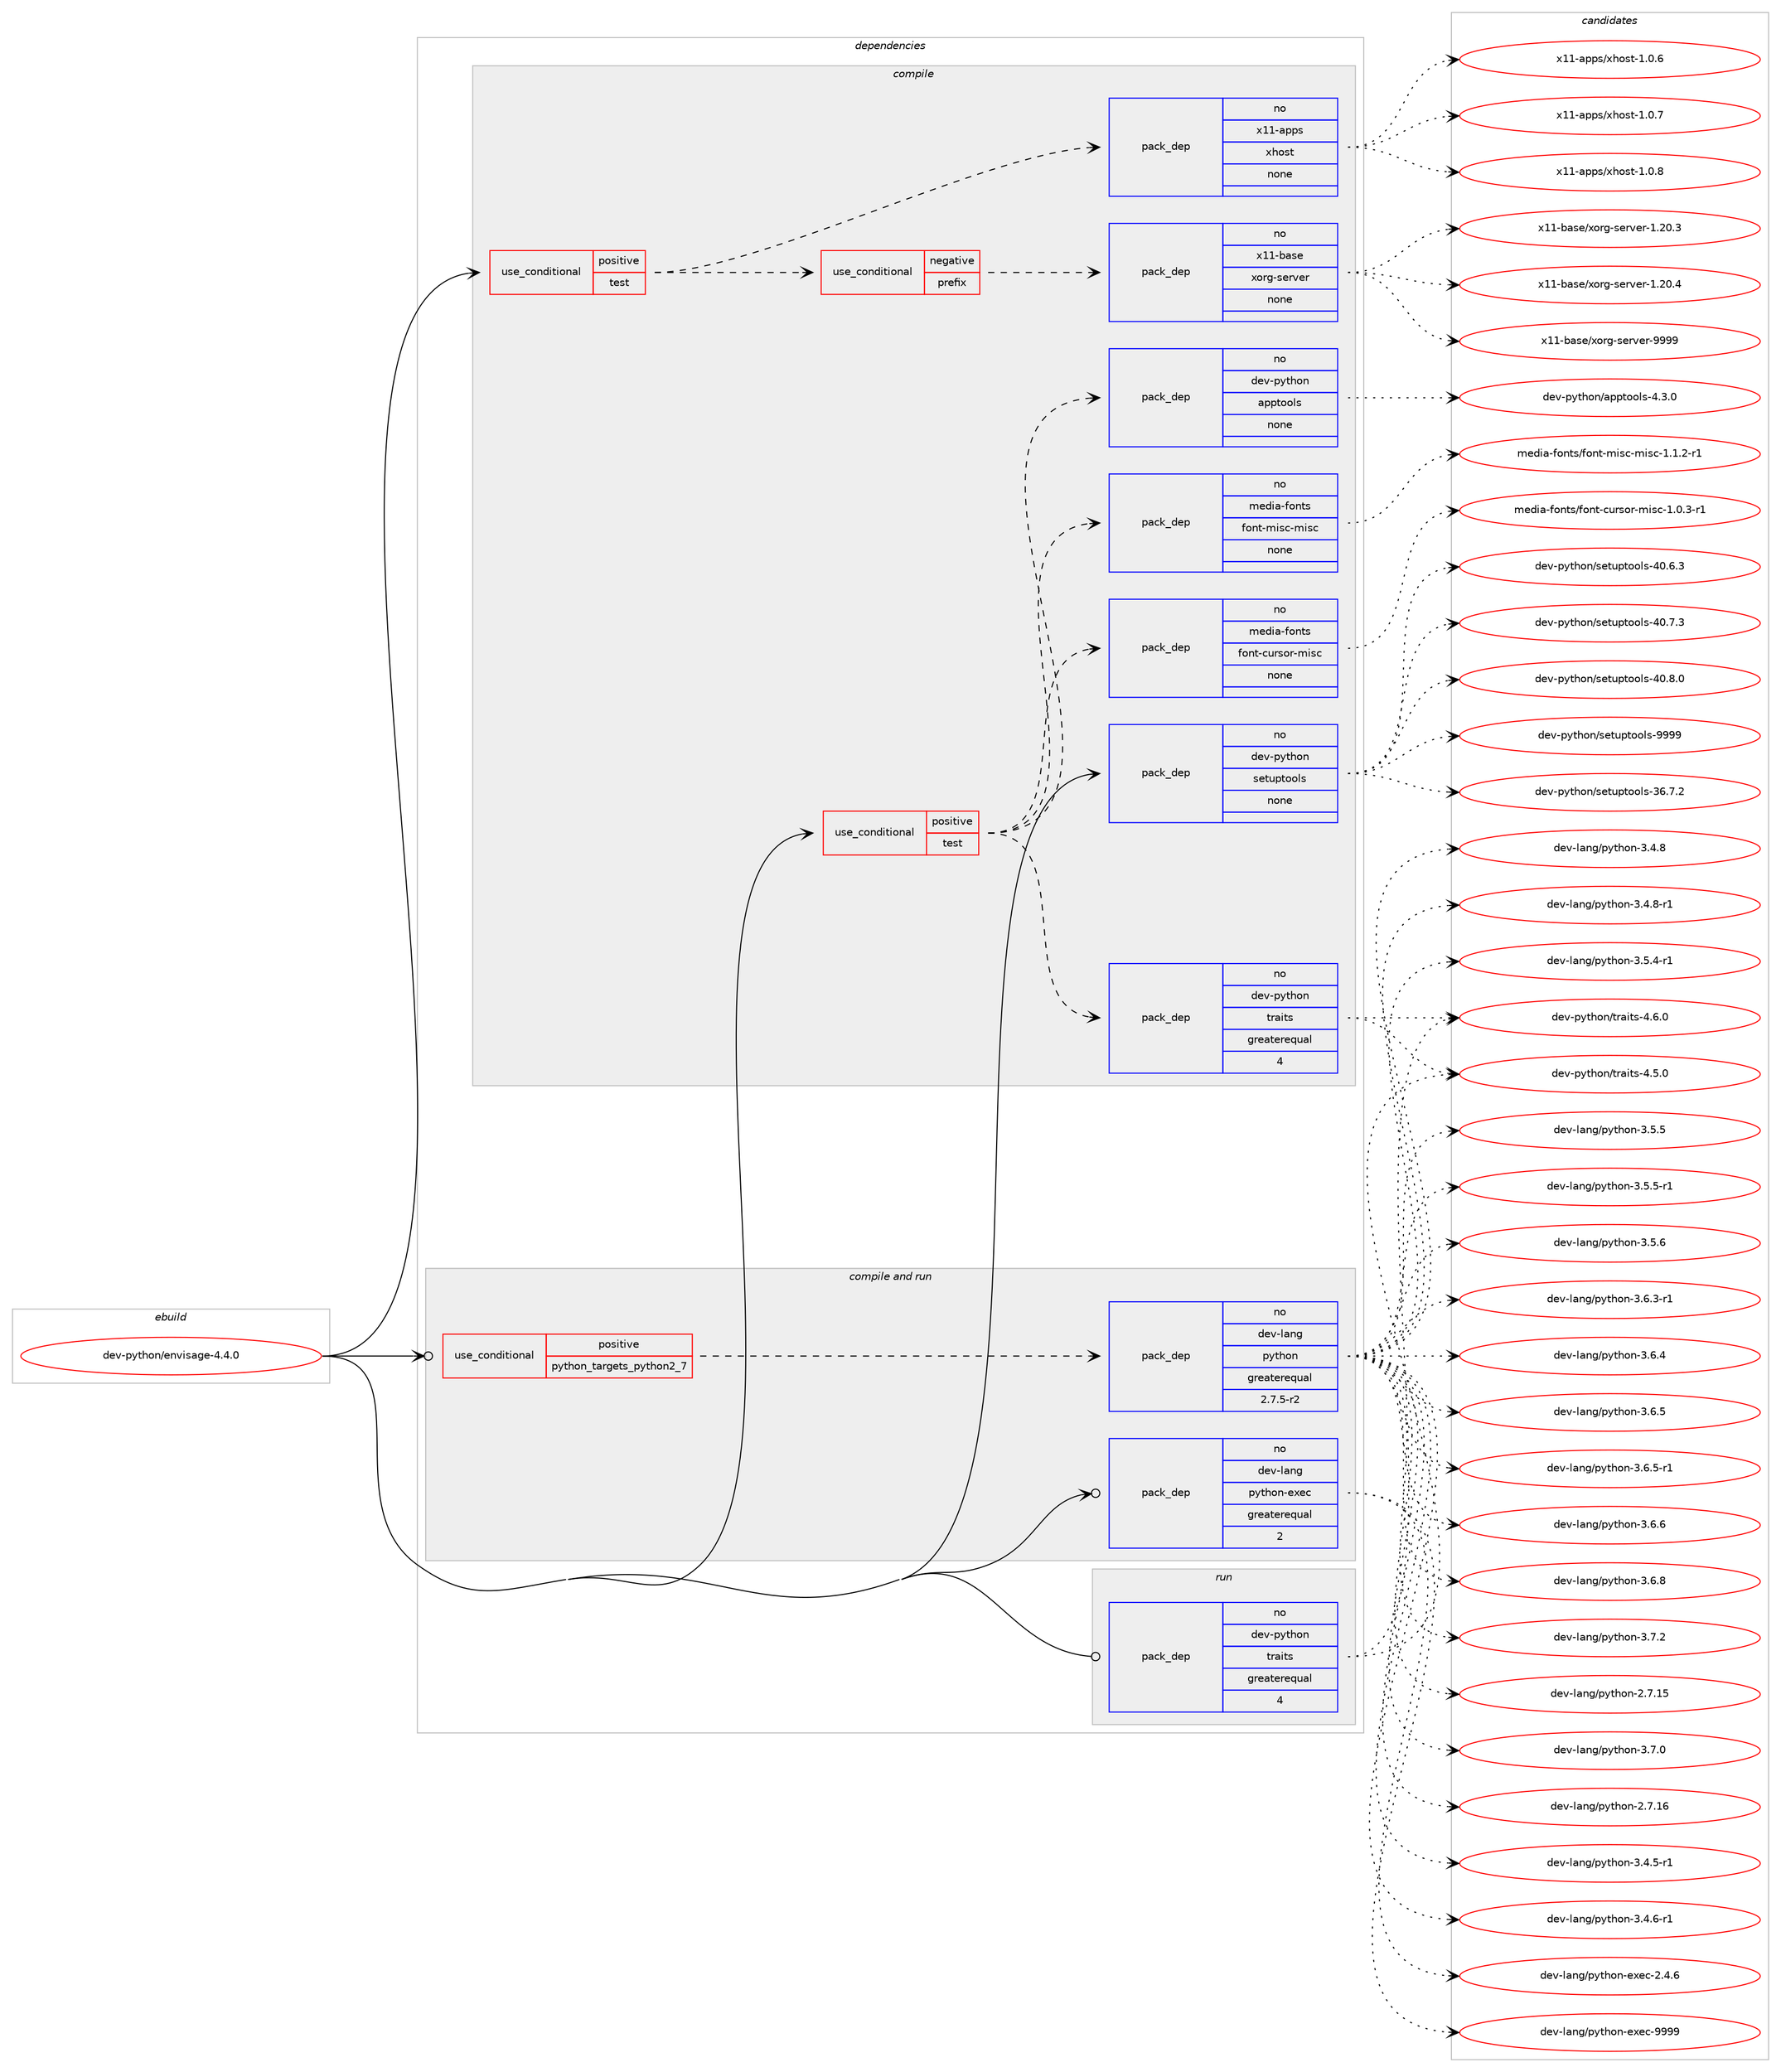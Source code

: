 digraph prolog {

# *************
# Graph options
# *************

newrank=true;
concentrate=true;
compound=true;
graph [rankdir=LR,fontname=Helvetica,fontsize=10,ranksep=1.5];#, ranksep=2.5, nodesep=0.2];
edge  [arrowhead=vee];
node  [fontname=Helvetica,fontsize=10];

# **********
# The ebuild
# **********

subgraph cluster_leftcol {
color=gray;
rank=same;
label=<<i>ebuild</i>>;
id [label="dev-python/envisage-4.4.0", color=red, width=4, href="../dev-python/envisage-4.4.0.svg"];
}

# ****************
# The dependencies
# ****************

subgraph cluster_midcol {
color=gray;
label=<<i>dependencies</i>>;
subgraph cluster_compile {
fillcolor="#eeeeee";
style=filled;
label=<<i>compile</i>>;
subgraph cond373917 {
dependency1408003 [label=<<TABLE BORDER="0" CELLBORDER="1" CELLSPACING="0" CELLPADDING="4"><TR><TD ROWSPAN="3" CELLPADDING="10">use_conditional</TD></TR><TR><TD>positive</TD></TR><TR><TD>test</TD></TR></TABLE>>, shape=none, color=red];
subgraph cond373918 {
dependency1408004 [label=<<TABLE BORDER="0" CELLBORDER="1" CELLSPACING="0" CELLPADDING="4"><TR><TD ROWSPAN="3" CELLPADDING="10">use_conditional</TD></TR><TR><TD>negative</TD></TR><TR><TD>prefix</TD></TR></TABLE>>, shape=none, color=red];
subgraph pack1010828 {
dependency1408005 [label=<<TABLE BORDER="0" CELLBORDER="1" CELLSPACING="0" CELLPADDING="4" WIDTH="220"><TR><TD ROWSPAN="6" CELLPADDING="30">pack_dep</TD></TR><TR><TD WIDTH="110">no</TD></TR><TR><TD>x11-base</TD></TR><TR><TD>xorg-server</TD></TR><TR><TD>none</TD></TR><TR><TD></TD></TR></TABLE>>, shape=none, color=blue];
}
dependency1408004:e -> dependency1408005:w [weight=20,style="dashed",arrowhead="vee"];
}
dependency1408003:e -> dependency1408004:w [weight=20,style="dashed",arrowhead="vee"];
subgraph pack1010829 {
dependency1408006 [label=<<TABLE BORDER="0" CELLBORDER="1" CELLSPACING="0" CELLPADDING="4" WIDTH="220"><TR><TD ROWSPAN="6" CELLPADDING="30">pack_dep</TD></TR><TR><TD WIDTH="110">no</TD></TR><TR><TD>x11-apps</TD></TR><TR><TD>xhost</TD></TR><TR><TD>none</TD></TR><TR><TD></TD></TR></TABLE>>, shape=none, color=blue];
}
dependency1408003:e -> dependency1408006:w [weight=20,style="dashed",arrowhead="vee"];
}
id:e -> dependency1408003:w [weight=20,style="solid",arrowhead="vee"];
subgraph cond373919 {
dependency1408007 [label=<<TABLE BORDER="0" CELLBORDER="1" CELLSPACING="0" CELLPADDING="4"><TR><TD ROWSPAN="3" CELLPADDING="10">use_conditional</TD></TR><TR><TD>positive</TD></TR><TR><TD>test</TD></TR></TABLE>>, shape=none, color=red];
subgraph pack1010830 {
dependency1408008 [label=<<TABLE BORDER="0" CELLBORDER="1" CELLSPACING="0" CELLPADDING="4" WIDTH="220"><TR><TD ROWSPAN="6" CELLPADDING="30">pack_dep</TD></TR><TR><TD WIDTH="110">no</TD></TR><TR><TD>dev-python</TD></TR><TR><TD>traits</TD></TR><TR><TD>greaterequal</TD></TR><TR><TD>4</TD></TR></TABLE>>, shape=none, color=blue];
}
dependency1408007:e -> dependency1408008:w [weight=20,style="dashed",arrowhead="vee"];
subgraph pack1010831 {
dependency1408009 [label=<<TABLE BORDER="0" CELLBORDER="1" CELLSPACING="0" CELLPADDING="4" WIDTH="220"><TR><TD ROWSPAN="6" CELLPADDING="30">pack_dep</TD></TR><TR><TD WIDTH="110">no</TD></TR><TR><TD>dev-python</TD></TR><TR><TD>apptools</TD></TR><TR><TD>none</TD></TR><TR><TD></TD></TR></TABLE>>, shape=none, color=blue];
}
dependency1408007:e -> dependency1408009:w [weight=20,style="dashed",arrowhead="vee"];
subgraph pack1010832 {
dependency1408010 [label=<<TABLE BORDER="0" CELLBORDER="1" CELLSPACING="0" CELLPADDING="4" WIDTH="220"><TR><TD ROWSPAN="6" CELLPADDING="30">pack_dep</TD></TR><TR><TD WIDTH="110">no</TD></TR><TR><TD>media-fonts</TD></TR><TR><TD>font-cursor-misc</TD></TR><TR><TD>none</TD></TR><TR><TD></TD></TR></TABLE>>, shape=none, color=blue];
}
dependency1408007:e -> dependency1408010:w [weight=20,style="dashed",arrowhead="vee"];
subgraph pack1010833 {
dependency1408011 [label=<<TABLE BORDER="0" CELLBORDER="1" CELLSPACING="0" CELLPADDING="4" WIDTH="220"><TR><TD ROWSPAN="6" CELLPADDING="30">pack_dep</TD></TR><TR><TD WIDTH="110">no</TD></TR><TR><TD>media-fonts</TD></TR><TR><TD>font-misc-misc</TD></TR><TR><TD>none</TD></TR><TR><TD></TD></TR></TABLE>>, shape=none, color=blue];
}
dependency1408007:e -> dependency1408011:w [weight=20,style="dashed",arrowhead="vee"];
}
id:e -> dependency1408007:w [weight=20,style="solid",arrowhead="vee"];
subgraph pack1010834 {
dependency1408012 [label=<<TABLE BORDER="0" CELLBORDER="1" CELLSPACING="0" CELLPADDING="4" WIDTH="220"><TR><TD ROWSPAN="6" CELLPADDING="30">pack_dep</TD></TR><TR><TD WIDTH="110">no</TD></TR><TR><TD>dev-python</TD></TR><TR><TD>setuptools</TD></TR><TR><TD>none</TD></TR><TR><TD></TD></TR></TABLE>>, shape=none, color=blue];
}
id:e -> dependency1408012:w [weight=20,style="solid",arrowhead="vee"];
}
subgraph cluster_compileandrun {
fillcolor="#eeeeee";
style=filled;
label=<<i>compile and run</i>>;
subgraph cond373920 {
dependency1408013 [label=<<TABLE BORDER="0" CELLBORDER="1" CELLSPACING="0" CELLPADDING="4"><TR><TD ROWSPAN="3" CELLPADDING="10">use_conditional</TD></TR><TR><TD>positive</TD></TR><TR><TD>python_targets_python2_7</TD></TR></TABLE>>, shape=none, color=red];
subgraph pack1010835 {
dependency1408014 [label=<<TABLE BORDER="0" CELLBORDER="1" CELLSPACING="0" CELLPADDING="4" WIDTH="220"><TR><TD ROWSPAN="6" CELLPADDING="30">pack_dep</TD></TR><TR><TD WIDTH="110">no</TD></TR><TR><TD>dev-lang</TD></TR><TR><TD>python</TD></TR><TR><TD>greaterequal</TD></TR><TR><TD>2.7.5-r2</TD></TR></TABLE>>, shape=none, color=blue];
}
dependency1408013:e -> dependency1408014:w [weight=20,style="dashed",arrowhead="vee"];
}
id:e -> dependency1408013:w [weight=20,style="solid",arrowhead="odotvee"];
subgraph pack1010836 {
dependency1408015 [label=<<TABLE BORDER="0" CELLBORDER="1" CELLSPACING="0" CELLPADDING="4" WIDTH="220"><TR><TD ROWSPAN="6" CELLPADDING="30">pack_dep</TD></TR><TR><TD WIDTH="110">no</TD></TR><TR><TD>dev-lang</TD></TR><TR><TD>python-exec</TD></TR><TR><TD>greaterequal</TD></TR><TR><TD>2</TD></TR></TABLE>>, shape=none, color=blue];
}
id:e -> dependency1408015:w [weight=20,style="solid",arrowhead="odotvee"];
}
subgraph cluster_run {
fillcolor="#eeeeee";
style=filled;
label=<<i>run</i>>;
subgraph pack1010837 {
dependency1408016 [label=<<TABLE BORDER="0" CELLBORDER="1" CELLSPACING="0" CELLPADDING="4" WIDTH="220"><TR><TD ROWSPAN="6" CELLPADDING="30">pack_dep</TD></TR><TR><TD WIDTH="110">no</TD></TR><TR><TD>dev-python</TD></TR><TR><TD>traits</TD></TR><TR><TD>greaterequal</TD></TR><TR><TD>4</TD></TR></TABLE>>, shape=none, color=blue];
}
id:e -> dependency1408016:w [weight=20,style="solid",arrowhead="odot"];
}
}

# **************
# The candidates
# **************

subgraph cluster_choices {
rank=same;
color=gray;
label=<<i>candidates</i>>;

subgraph choice1010828 {
color=black;
nodesep=1;
choice1204949459897115101471201111141034511510111411810111445494650484651 [label="x11-base/xorg-server-1.20.3", color=red, width=4,href="../x11-base/xorg-server-1.20.3.svg"];
choice1204949459897115101471201111141034511510111411810111445494650484652 [label="x11-base/xorg-server-1.20.4", color=red, width=4,href="../x11-base/xorg-server-1.20.4.svg"];
choice120494945989711510147120111114103451151011141181011144557575757 [label="x11-base/xorg-server-9999", color=red, width=4,href="../x11-base/xorg-server-9999.svg"];
dependency1408005:e -> choice1204949459897115101471201111141034511510111411810111445494650484651:w [style=dotted,weight="100"];
dependency1408005:e -> choice1204949459897115101471201111141034511510111411810111445494650484652:w [style=dotted,weight="100"];
dependency1408005:e -> choice120494945989711510147120111114103451151011141181011144557575757:w [style=dotted,weight="100"];
}
subgraph choice1010829 {
color=black;
nodesep=1;
choice1204949459711211211547120104111115116454946484654 [label="x11-apps/xhost-1.0.6", color=red, width=4,href="../x11-apps/xhost-1.0.6.svg"];
choice1204949459711211211547120104111115116454946484655 [label="x11-apps/xhost-1.0.7", color=red, width=4,href="../x11-apps/xhost-1.0.7.svg"];
choice1204949459711211211547120104111115116454946484656 [label="x11-apps/xhost-1.0.8", color=red, width=4,href="../x11-apps/xhost-1.0.8.svg"];
dependency1408006:e -> choice1204949459711211211547120104111115116454946484654:w [style=dotted,weight="100"];
dependency1408006:e -> choice1204949459711211211547120104111115116454946484655:w [style=dotted,weight="100"];
dependency1408006:e -> choice1204949459711211211547120104111115116454946484656:w [style=dotted,weight="100"];
}
subgraph choice1010830 {
color=black;
nodesep=1;
choice100101118451121211161041111104711611497105116115455246534648 [label="dev-python/traits-4.5.0", color=red, width=4,href="../dev-python/traits-4.5.0.svg"];
choice100101118451121211161041111104711611497105116115455246544648 [label="dev-python/traits-4.6.0", color=red, width=4,href="../dev-python/traits-4.6.0.svg"];
dependency1408008:e -> choice100101118451121211161041111104711611497105116115455246534648:w [style=dotted,weight="100"];
dependency1408008:e -> choice100101118451121211161041111104711611497105116115455246544648:w [style=dotted,weight="100"];
}
subgraph choice1010831 {
color=black;
nodesep=1;
choice100101118451121211161041111104797112112116111111108115455246514648 [label="dev-python/apptools-4.3.0", color=red, width=4,href="../dev-python/apptools-4.3.0.svg"];
dependency1408009:e -> choice100101118451121211161041111104797112112116111111108115455246514648:w [style=dotted,weight="100"];
}
subgraph choice1010832 {
color=black;
nodesep=1;
choice109101100105974510211111011611547102111110116459911711411511111445109105115994549464846514511449 [label="media-fonts/font-cursor-misc-1.0.3-r1", color=red, width=4,href="../media-fonts/font-cursor-misc-1.0.3-r1.svg"];
dependency1408010:e -> choice109101100105974510211111011611547102111110116459911711411511111445109105115994549464846514511449:w [style=dotted,weight="100"];
}
subgraph choice1010833 {
color=black;
nodesep=1;
choice109101100105974510211111011611547102111110116451091051159945109105115994549464946504511449 [label="media-fonts/font-misc-misc-1.1.2-r1", color=red, width=4,href="../media-fonts/font-misc-misc-1.1.2-r1.svg"];
dependency1408011:e -> choice109101100105974510211111011611547102111110116451091051159945109105115994549464946504511449:w [style=dotted,weight="100"];
}
subgraph choice1010834 {
color=black;
nodesep=1;
choice100101118451121211161041111104711510111611711211611111110811545515446554650 [label="dev-python/setuptools-36.7.2", color=red, width=4,href="../dev-python/setuptools-36.7.2.svg"];
choice100101118451121211161041111104711510111611711211611111110811545524846544651 [label="dev-python/setuptools-40.6.3", color=red, width=4,href="../dev-python/setuptools-40.6.3.svg"];
choice100101118451121211161041111104711510111611711211611111110811545524846554651 [label="dev-python/setuptools-40.7.3", color=red, width=4,href="../dev-python/setuptools-40.7.3.svg"];
choice100101118451121211161041111104711510111611711211611111110811545524846564648 [label="dev-python/setuptools-40.8.0", color=red, width=4,href="../dev-python/setuptools-40.8.0.svg"];
choice10010111845112121116104111110471151011161171121161111111081154557575757 [label="dev-python/setuptools-9999", color=red, width=4,href="../dev-python/setuptools-9999.svg"];
dependency1408012:e -> choice100101118451121211161041111104711510111611711211611111110811545515446554650:w [style=dotted,weight="100"];
dependency1408012:e -> choice100101118451121211161041111104711510111611711211611111110811545524846544651:w [style=dotted,weight="100"];
dependency1408012:e -> choice100101118451121211161041111104711510111611711211611111110811545524846554651:w [style=dotted,weight="100"];
dependency1408012:e -> choice100101118451121211161041111104711510111611711211611111110811545524846564648:w [style=dotted,weight="100"];
dependency1408012:e -> choice10010111845112121116104111110471151011161171121161111111081154557575757:w [style=dotted,weight="100"];
}
subgraph choice1010835 {
color=black;
nodesep=1;
choice10010111845108971101034711212111610411111045504655464953 [label="dev-lang/python-2.7.15", color=red, width=4,href="../dev-lang/python-2.7.15.svg"];
choice10010111845108971101034711212111610411111045504655464954 [label="dev-lang/python-2.7.16", color=red, width=4,href="../dev-lang/python-2.7.16.svg"];
choice1001011184510897110103471121211161041111104551465246534511449 [label="dev-lang/python-3.4.5-r1", color=red, width=4,href="../dev-lang/python-3.4.5-r1.svg"];
choice1001011184510897110103471121211161041111104551465246544511449 [label="dev-lang/python-3.4.6-r1", color=red, width=4,href="../dev-lang/python-3.4.6-r1.svg"];
choice100101118451089711010347112121116104111110455146524656 [label="dev-lang/python-3.4.8", color=red, width=4,href="../dev-lang/python-3.4.8.svg"];
choice1001011184510897110103471121211161041111104551465246564511449 [label="dev-lang/python-3.4.8-r1", color=red, width=4,href="../dev-lang/python-3.4.8-r1.svg"];
choice1001011184510897110103471121211161041111104551465346524511449 [label="dev-lang/python-3.5.4-r1", color=red, width=4,href="../dev-lang/python-3.5.4-r1.svg"];
choice100101118451089711010347112121116104111110455146534653 [label="dev-lang/python-3.5.5", color=red, width=4,href="../dev-lang/python-3.5.5.svg"];
choice1001011184510897110103471121211161041111104551465346534511449 [label="dev-lang/python-3.5.5-r1", color=red, width=4,href="../dev-lang/python-3.5.5-r1.svg"];
choice100101118451089711010347112121116104111110455146534654 [label="dev-lang/python-3.5.6", color=red, width=4,href="../dev-lang/python-3.5.6.svg"];
choice1001011184510897110103471121211161041111104551465446514511449 [label="dev-lang/python-3.6.3-r1", color=red, width=4,href="../dev-lang/python-3.6.3-r1.svg"];
choice100101118451089711010347112121116104111110455146544652 [label="dev-lang/python-3.6.4", color=red, width=4,href="../dev-lang/python-3.6.4.svg"];
choice100101118451089711010347112121116104111110455146544653 [label="dev-lang/python-3.6.5", color=red, width=4,href="../dev-lang/python-3.6.5.svg"];
choice1001011184510897110103471121211161041111104551465446534511449 [label="dev-lang/python-3.6.5-r1", color=red, width=4,href="../dev-lang/python-3.6.5-r1.svg"];
choice100101118451089711010347112121116104111110455146544654 [label="dev-lang/python-3.6.6", color=red, width=4,href="../dev-lang/python-3.6.6.svg"];
choice100101118451089711010347112121116104111110455146544656 [label="dev-lang/python-3.6.8", color=red, width=4,href="../dev-lang/python-3.6.8.svg"];
choice100101118451089711010347112121116104111110455146554648 [label="dev-lang/python-3.7.0", color=red, width=4,href="../dev-lang/python-3.7.0.svg"];
choice100101118451089711010347112121116104111110455146554650 [label="dev-lang/python-3.7.2", color=red, width=4,href="../dev-lang/python-3.7.2.svg"];
dependency1408014:e -> choice10010111845108971101034711212111610411111045504655464953:w [style=dotted,weight="100"];
dependency1408014:e -> choice10010111845108971101034711212111610411111045504655464954:w [style=dotted,weight="100"];
dependency1408014:e -> choice1001011184510897110103471121211161041111104551465246534511449:w [style=dotted,weight="100"];
dependency1408014:e -> choice1001011184510897110103471121211161041111104551465246544511449:w [style=dotted,weight="100"];
dependency1408014:e -> choice100101118451089711010347112121116104111110455146524656:w [style=dotted,weight="100"];
dependency1408014:e -> choice1001011184510897110103471121211161041111104551465246564511449:w [style=dotted,weight="100"];
dependency1408014:e -> choice1001011184510897110103471121211161041111104551465346524511449:w [style=dotted,weight="100"];
dependency1408014:e -> choice100101118451089711010347112121116104111110455146534653:w [style=dotted,weight="100"];
dependency1408014:e -> choice1001011184510897110103471121211161041111104551465346534511449:w [style=dotted,weight="100"];
dependency1408014:e -> choice100101118451089711010347112121116104111110455146534654:w [style=dotted,weight="100"];
dependency1408014:e -> choice1001011184510897110103471121211161041111104551465446514511449:w [style=dotted,weight="100"];
dependency1408014:e -> choice100101118451089711010347112121116104111110455146544652:w [style=dotted,weight="100"];
dependency1408014:e -> choice100101118451089711010347112121116104111110455146544653:w [style=dotted,weight="100"];
dependency1408014:e -> choice1001011184510897110103471121211161041111104551465446534511449:w [style=dotted,weight="100"];
dependency1408014:e -> choice100101118451089711010347112121116104111110455146544654:w [style=dotted,weight="100"];
dependency1408014:e -> choice100101118451089711010347112121116104111110455146544656:w [style=dotted,weight="100"];
dependency1408014:e -> choice100101118451089711010347112121116104111110455146554648:w [style=dotted,weight="100"];
dependency1408014:e -> choice100101118451089711010347112121116104111110455146554650:w [style=dotted,weight="100"];
}
subgraph choice1010836 {
color=black;
nodesep=1;
choice1001011184510897110103471121211161041111104510112010199455046524654 [label="dev-lang/python-exec-2.4.6", color=red, width=4,href="../dev-lang/python-exec-2.4.6.svg"];
choice10010111845108971101034711212111610411111045101120101994557575757 [label="dev-lang/python-exec-9999", color=red, width=4,href="../dev-lang/python-exec-9999.svg"];
dependency1408015:e -> choice1001011184510897110103471121211161041111104510112010199455046524654:w [style=dotted,weight="100"];
dependency1408015:e -> choice10010111845108971101034711212111610411111045101120101994557575757:w [style=dotted,weight="100"];
}
subgraph choice1010837 {
color=black;
nodesep=1;
choice100101118451121211161041111104711611497105116115455246534648 [label="dev-python/traits-4.5.0", color=red, width=4,href="../dev-python/traits-4.5.0.svg"];
choice100101118451121211161041111104711611497105116115455246544648 [label="dev-python/traits-4.6.0", color=red, width=4,href="../dev-python/traits-4.6.0.svg"];
dependency1408016:e -> choice100101118451121211161041111104711611497105116115455246534648:w [style=dotted,weight="100"];
dependency1408016:e -> choice100101118451121211161041111104711611497105116115455246544648:w [style=dotted,weight="100"];
}
}

}
